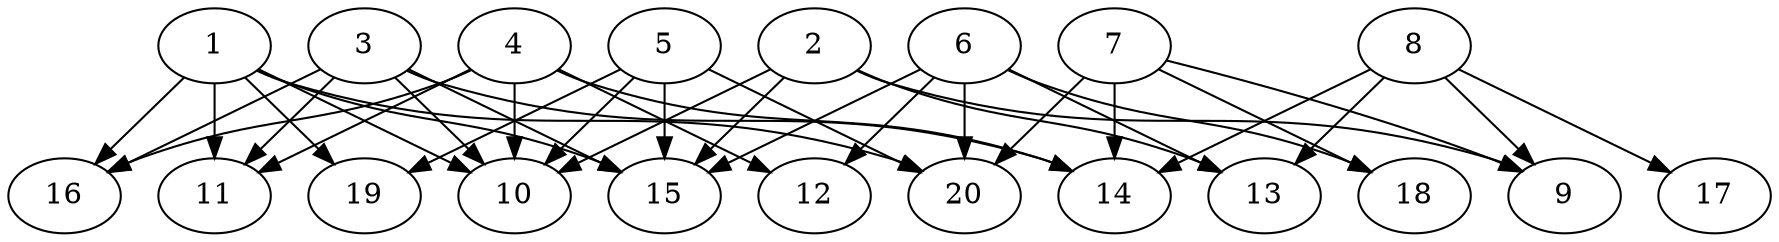 // DAG automatically generated by daggen at Wed Jul 24 21:21:55 2019
// ./daggen --dot -n 20 --ccr 0.5 --fat 0.8 --regular 0.5 --density 0.6 --mindata 5242880 --maxdata 52428800 
digraph G {
  1 [size="61337600", alpha="0.18", expect_size="30668800"] 
  1 -> 10 [size ="30668800"]
  1 -> 11 [size ="30668800"]
  1 -> 15 [size ="30668800"]
  1 -> 16 [size ="30668800"]
  1 -> 19 [size ="30668800"]
  1 -> 20 [size ="30668800"]
  2 [size="83329024", alpha="0.01", expect_size="41664512"] 
  2 -> 9 [size ="41664512"]
  2 -> 10 [size ="41664512"]
  2 -> 13 [size ="41664512"]
  2 -> 15 [size ="41664512"]
  3 [size="47130624", alpha="0.07", expect_size="23565312"] 
  3 -> 10 [size ="23565312"]
  3 -> 11 [size ="23565312"]
  3 -> 14 [size ="23565312"]
  3 -> 15 [size ="23565312"]
  3 -> 16 [size ="23565312"]
  4 [size="97087488", alpha="0.10", expect_size="48543744"] 
  4 -> 10 [size ="48543744"]
  4 -> 11 [size ="48543744"]
  4 -> 12 [size ="48543744"]
  4 -> 14 [size ="48543744"]
  4 -> 16 [size ="48543744"]
  5 [size="47583232", alpha="0.11", expect_size="23791616"] 
  5 -> 10 [size ="23791616"]
  5 -> 15 [size ="23791616"]
  5 -> 19 [size ="23791616"]
  5 -> 20 [size ="23791616"]
  6 [size="79925248", alpha="0.06", expect_size="39962624"] 
  6 -> 12 [size ="39962624"]
  6 -> 13 [size ="39962624"]
  6 -> 15 [size ="39962624"]
  6 -> 18 [size ="39962624"]
  6 -> 20 [size ="39962624"]
  7 [size="73390080", alpha="0.11", expect_size="36695040"] 
  7 -> 9 [size ="36695040"]
  7 -> 14 [size ="36695040"]
  7 -> 18 [size ="36695040"]
  7 -> 20 [size ="36695040"]
  8 [size="45944832", alpha="0.01", expect_size="22972416"] 
  8 -> 9 [size ="22972416"]
  8 -> 13 [size ="22972416"]
  8 -> 14 [size ="22972416"]
  8 -> 17 [size ="22972416"]
  9 [size="103075840", alpha="0.19", expect_size="51537920"] 
  10 [size="44883968", alpha="0.07", expect_size="22441984"] 
  11 [size="35661824", alpha="0.08", expect_size="17830912"] 
  12 [size="26222592", alpha="0.00", expect_size="13111296"] 
  13 [size="32051200", alpha="0.11", expect_size="16025600"] 
  14 [size="66029568", alpha="0.03", expect_size="33014784"] 
  15 [size="16986112", alpha="0.11", expect_size="8493056"] 
  16 [size="68593664", alpha="0.17", expect_size="34296832"] 
  17 [size="97646592", alpha="0.00", expect_size="48823296"] 
  18 [size="56295424", alpha="0.19", expect_size="28147712"] 
  19 [size="62138368", alpha="0.18", expect_size="31069184"] 
  20 [size="57722880", alpha="0.19", expect_size="28861440"] 
}
